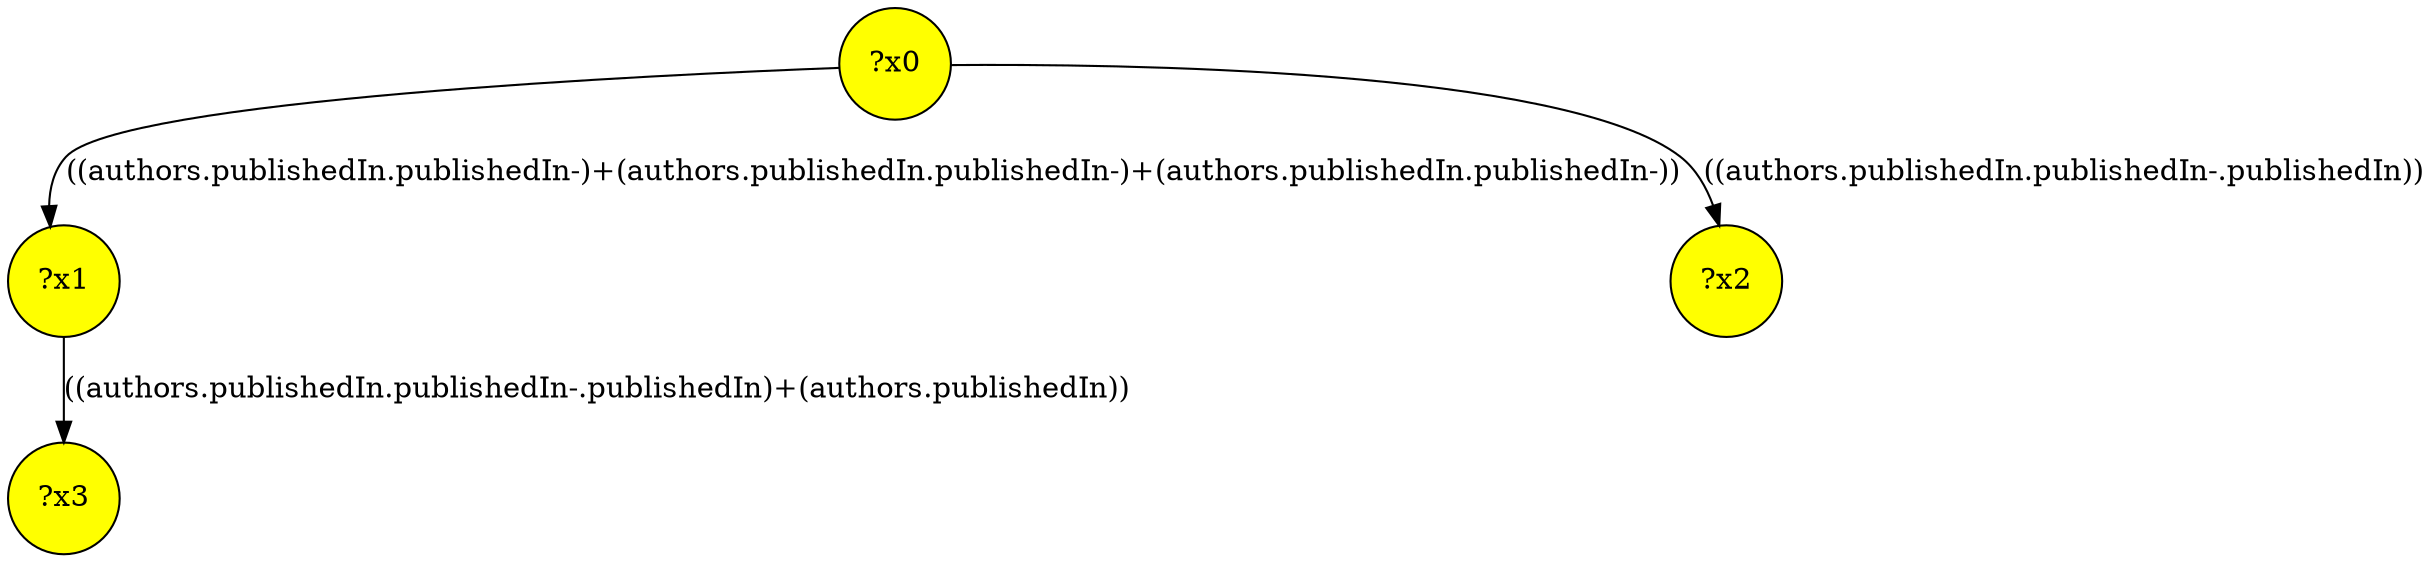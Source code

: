 digraph g {
	x1 [fillcolor="yellow", style="filled," shape=circle, label="?x1"];
	x0 [fillcolor="yellow", style="filled," shape=circle, label="?x0"];
	x3 [fillcolor="yellow", style="filled," shape=circle, label="?x3"];
	x2 [fillcolor="yellow", style="filled," shape=circle, label="?x2"];
	x0 -> x1 [label="((authors.publishedIn.publishedIn-)+(authors.publishedIn.publishedIn-)+(authors.publishedIn.publishedIn-))"];
	x0 -> x2 [label="((authors.publishedIn.publishedIn-.publishedIn))"];
	x1 -> x3 [label="((authors.publishedIn.publishedIn-.publishedIn)+(authors.publishedIn))"];
}
